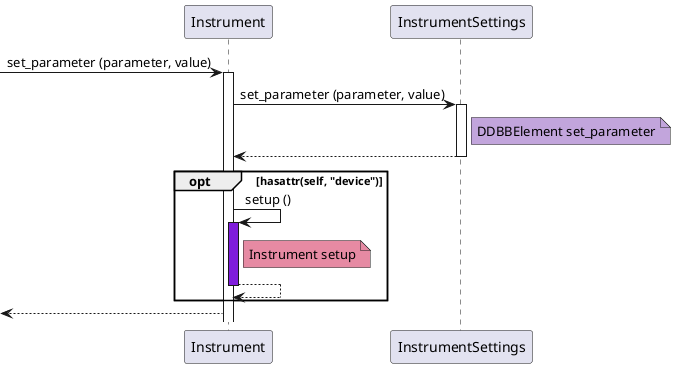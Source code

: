 @startuml

participant Instrument as instr
participant InstrumentSettings as instrset

[-> instr ++: set_parameter (parameter, value)
instr -> instrset ++: set_parameter (parameter, value)
note right of instrset #C2A5DC: DDBBElement set_parameter
return
opt hasattr(self, "device")
    instr -> instr: setup ()
    activate instr #7F1CDB
    note right of instr #E68AA3: Instrument setup
    return
end
[<-- instr
@enduml
